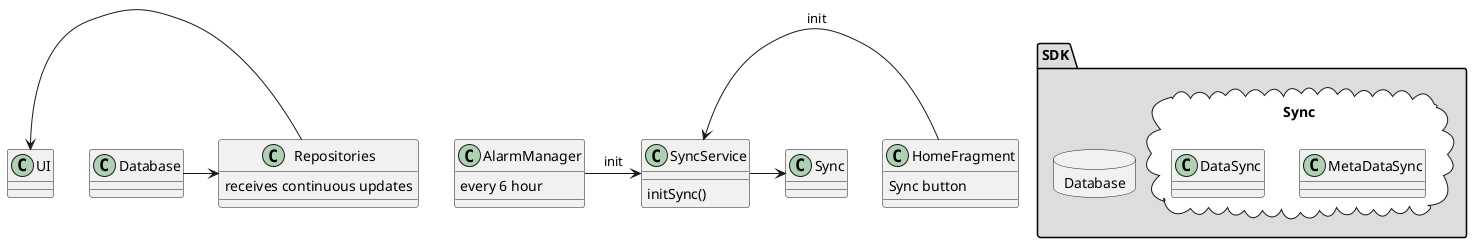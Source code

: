 @startuml

SyncService <- HomeFragment :init
AlarmManager -> SyncService :init
SyncService -> Sync
Database -> Repositories
Repositories -left> UI

class SyncService {
    initSync()
}

class HomeFragment {
    Sync button
}

class AlarmManager {
    every 6 hour
}

class Repositories {
    receives continuous updates
}

namespace SDK #DDDDDD {
   package Database <<Database>> {
   }

   package Sync <<Cloud>> #FFFFFF {
        class MetaDataSync{
        }
        class DataSync{
        }
   }
}

@enduml